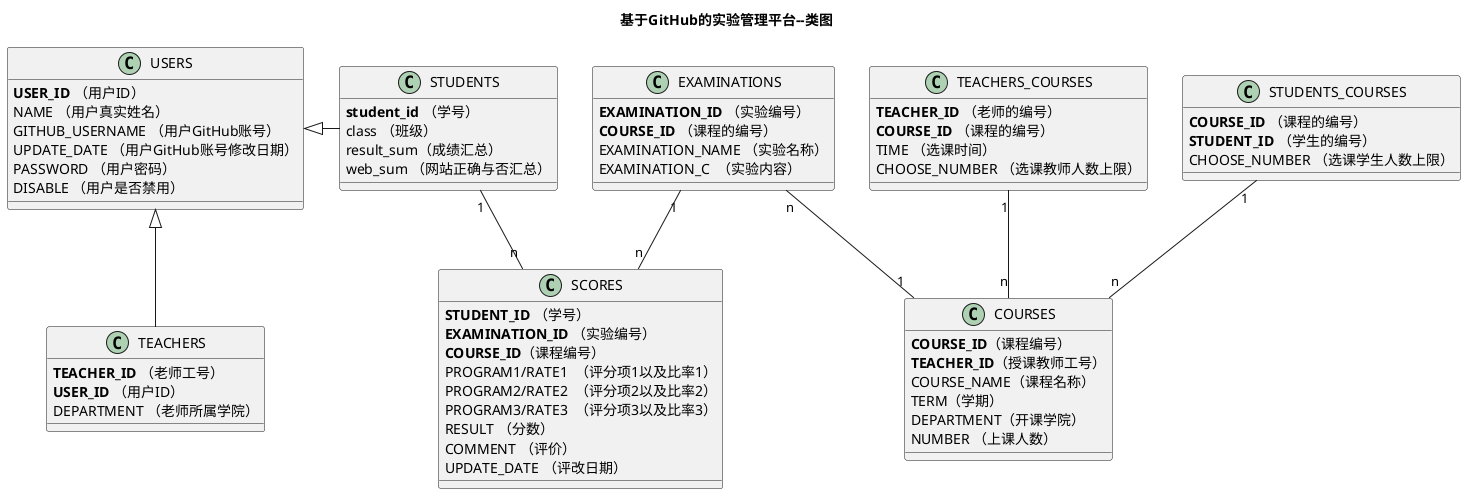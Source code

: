 @startuml
title 基于GitHub的实验管理平台--类图
class USERS {
    <b>USER_ID</b> （用户ID）
    NAME （用户真实姓名）
    GITHUB_USERNAME （用户GitHub账号）
    UPDATE_DATE （用户GitHub账号修改日期）
    PASSWORD （用户密码）
    DISABLE （用户是否禁用）
}
class STUDENTS{
    <b>student_id</b> （学号）
    class （班级）
    result_sum（成绩汇总）
    web_sum （网站正确与否汇总）
}
class TEACHERS{
    <b>TEACHER_ID</b> （老师工号）
    <b>USER_ID</b> （用户ID）
    DEPARTMENT （老师所属学院）
}


class COURSES{
    <b>COURSE_ID</b>（课程编号）
    <b>TEACHER_ID</b>（授课教师工号）
    COURSE_NAME（课程名称）
    TERM（学期）
    DEPARTMENT（开课学院）
    NUMBER （上课人数）
}
class SCORES {
    <b>STUDENT_ID</b> （学号）
    <b>EXAMINATION_ID</b> （实验编号）
    <b>COURSE_ID</b>（课程编号）
    PROGRAM1/RATE1  （评分项1以及比率1）
    PROGRAM2/RATE2  （评分项2以及比率2）
    PROGRAM3/RATE3  （评分项3以及比率3）
    RESULT （分数）
    COMMENT （评价）
    UPDATE_DATE （评改日期）
}

class EXAMINATIONS {
    <b>EXAMINATION_ID</b> （实验编号）
    <b>COURSE_ID</b> （课程的编号）
    EXAMINATION_NAME （实验名称）
    EXAMINATION_C  （实验内容）
}
class TEACHERS_COURSES{
    <b>TEACHER_ID</b> （老师的编号）
    <b>COURSE_ID</b> （课程的编号）
    TIME （选课时间）
    CHOOSE_NUMBER （选课教师人数上限）

}
class STUDENTS_COURSES{
    <b>COURSE_ID</b> （课程的编号）
    <b>STUDENT_ID</b> （学生的编号）
    CHOOSE_NUMBER （选课学生人数上限）
}


USERS <|- STUDENTS
USERS <|-- TEACHERS

STUDENTS "1" -- "n"  SCORES
EXAMINATIONS "1" -- "n"  SCORES
EXAMINATIONS "n" -- "1" COURSES
TEACHERS_COURSES "1" -- "n" COURSES
STUDENTS_COURSES "1" -- "n" COURSES
@enduml